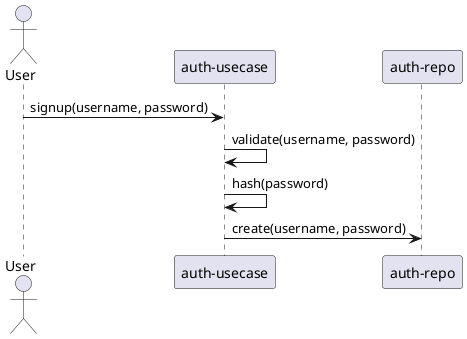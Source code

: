 @startuml

actor User
participant "auth-usecase" as usecase
participant "auth-repo" as repo

User -> usecase: signup(username, password)
usecase -> usecase: validate(username, password)
usecase -> usecase: hash(password)
usecase -> repo: create(username, password)


@enduml